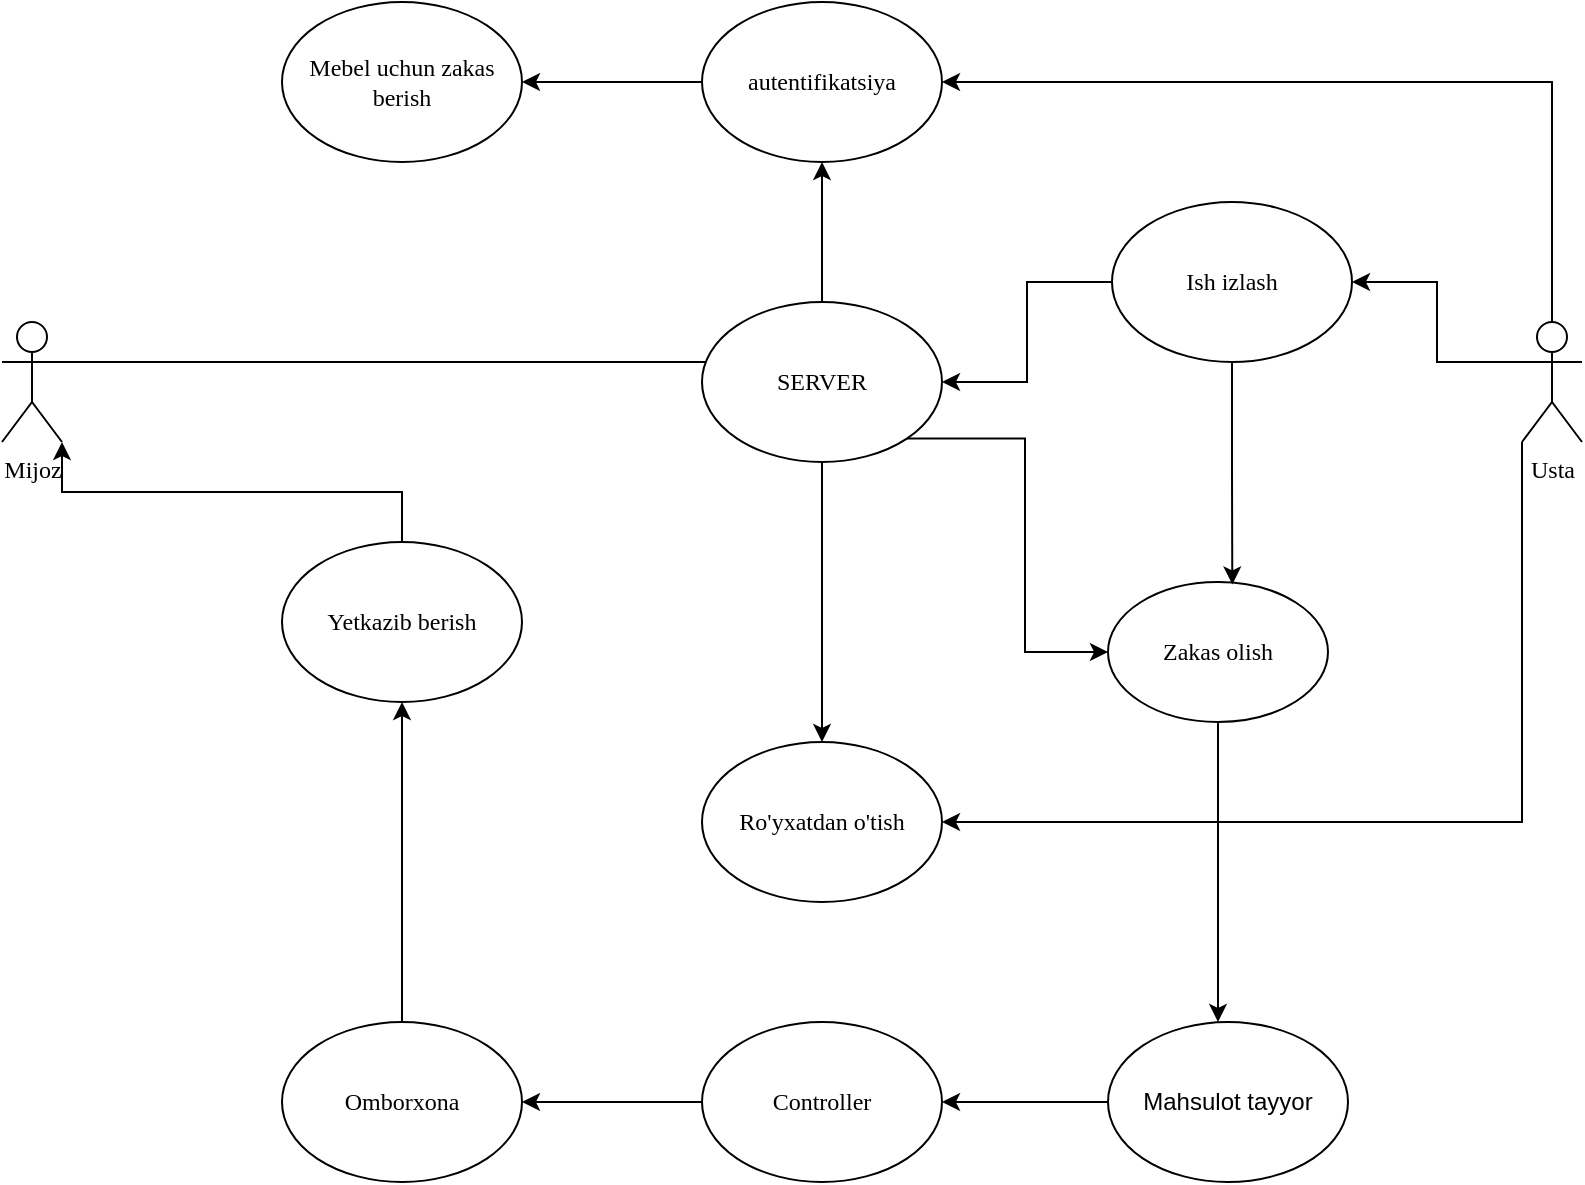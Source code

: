 <mxfile version="22.1.18" type="github">
  <diagram id="C5RBs43oDa-KdzZeNtuy" name="Page-1">
    <mxGraphModel dx="1179" dy="669" grid="1" gridSize="10" guides="1" tooltips="1" connect="1" arrows="1" fold="1" page="1" pageScale="1" pageWidth="827" pageHeight="1169" math="0" shadow="0">
      <root>
        <mxCell id="WIyWlLk6GJQsqaUBKTNV-0" />
        <mxCell id="WIyWlLk6GJQsqaUBKTNV-1" parent="WIyWlLk6GJQsqaUBKTNV-0" />
        <mxCell id="Rgezvz7ngerWHo1BFbQd-29" style="edgeStyle=orthogonalEdgeStyle;rounded=0;orthogonalLoop=1;jettySize=auto;html=1;exitX=1;exitY=0.333;exitDx=0;exitDy=0;exitPerimeter=0;" edge="1" parent="WIyWlLk6GJQsqaUBKTNV-1" source="Rgezvz7ngerWHo1BFbQd-0" target="Rgezvz7ngerWHo1BFbQd-2">
          <mxGeometry relative="1" as="geometry" />
        </mxCell>
        <mxCell id="Rgezvz7ngerWHo1BFbQd-0" value="Mijoz" style="shape=umlActor;verticalLabelPosition=bottom;verticalAlign=top;html=1;outlineConnect=0;labelBackgroundColor=none;fontFamily=Comic Sans MS;" vertex="1" parent="WIyWlLk6GJQsqaUBKTNV-1">
          <mxGeometry x="20" y="200" width="30" height="60" as="geometry" />
        </mxCell>
        <mxCell id="Rgezvz7ngerWHo1BFbQd-30" style="edgeStyle=orthogonalEdgeStyle;rounded=0;orthogonalLoop=1;jettySize=auto;html=1;exitX=0.5;exitY=0;exitDx=0;exitDy=0;entryX=0.5;entryY=1;entryDx=0;entryDy=0;" edge="1" parent="WIyWlLk6GJQsqaUBKTNV-1" source="Rgezvz7ngerWHo1BFbQd-1" target="Rgezvz7ngerWHo1BFbQd-4">
          <mxGeometry relative="1" as="geometry" />
        </mxCell>
        <mxCell id="Rgezvz7ngerWHo1BFbQd-38" style="edgeStyle=orthogonalEdgeStyle;rounded=0;orthogonalLoop=1;jettySize=auto;html=1;exitX=1;exitY=1;exitDx=0;exitDy=0;entryX=0;entryY=0.5;entryDx=0;entryDy=0;" edge="1" parent="WIyWlLk6GJQsqaUBKTNV-1" source="Rgezvz7ngerWHo1BFbQd-1" target="Rgezvz7ngerWHo1BFbQd-26">
          <mxGeometry relative="1" as="geometry" />
        </mxCell>
        <mxCell id="Rgezvz7ngerWHo1BFbQd-1" value="SERVER" style="ellipse;whiteSpace=wrap;html=1;fontFamily=Comic Sans MS;" vertex="1" parent="WIyWlLk6GJQsqaUBKTNV-1">
          <mxGeometry x="370" y="190" width="120" height="80" as="geometry" />
        </mxCell>
        <mxCell id="Rgezvz7ngerWHo1BFbQd-2" value="Ro&#39;yxatdan o&#39;tish" style="ellipse;whiteSpace=wrap;html=1;fontFamily=Comic Sans MS;" vertex="1" parent="WIyWlLk6GJQsqaUBKTNV-1">
          <mxGeometry x="370" y="410" width="120" height="80" as="geometry" />
        </mxCell>
        <mxCell id="Rgezvz7ngerWHo1BFbQd-31" style="edgeStyle=orthogonalEdgeStyle;rounded=0;orthogonalLoop=1;jettySize=auto;html=1;exitX=0;exitY=0.5;exitDx=0;exitDy=0;entryX=1;entryY=0.5;entryDx=0;entryDy=0;" edge="1" parent="WIyWlLk6GJQsqaUBKTNV-1" source="Rgezvz7ngerWHo1BFbQd-4" target="Rgezvz7ngerWHo1BFbQd-10">
          <mxGeometry relative="1" as="geometry" />
        </mxCell>
        <mxCell id="Rgezvz7ngerWHo1BFbQd-4" value="autentifikatsiya" style="ellipse;whiteSpace=wrap;html=1;fontFamily=Comic Sans MS;" vertex="1" parent="WIyWlLk6GJQsqaUBKTNV-1">
          <mxGeometry x="370" y="40" width="120" height="80" as="geometry" />
        </mxCell>
        <mxCell id="Rgezvz7ngerWHo1BFbQd-10" value="Mebel uchun zakas berish" style="ellipse;whiteSpace=wrap;html=1;fontFamily=Comic Sans MS;" vertex="1" parent="WIyWlLk6GJQsqaUBKTNV-1">
          <mxGeometry x="160" y="40" width="120" height="80" as="geometry" />
        </mxCell>
        <mxCell id="Rgezvz7ngerWHo1BFbQd-32" style="edgeStyle=orthogonalEdgeStyle;rounded=0;orthogonalLoop=1;jettySize=auto;html=1;exitX=0;exitY=1;exitDx=0;exitDy=0;exitPerimeter=0;entryX=1;entryY=0.5;entryDx=0;entryDy=0;" edge="1" parent="WIyWlLk6GJQsqaUBKTNV-1" source="Rgezvz7ngerWHo1BFbQd-16" target="Rgezvz7ngerWHo1BFbQd-2">
          <mxGeometry relative="1" as="geometry" />
        </mxCell>
        <mxCell id="Rgezvz7ngerWHo1BFbQd-33" style="edgeStyle=orthogonalEdgeStyle;rounded=0;orthogonalLoop=1;jettySize=auto;html=1;exitX=0.5;exitY=0;exitDx=0;exitDy=0;exitPerimeter=0;entryX=1;entryY=0.5;entryDx=0;entryDy=0;" edge="1" parent="WIyWlLk6GJQsqaUBKTNV-1" source="Rgezvz7ngerWHo1BFbQd-16" target="Rgezvz7ngerWHo1BFbQd-4">
          <mxGeometry relative="1" as="geometry" />
        </mxCell>
        <mxCell id="Rgezvz7ngerWHo1BFbQd-34" style="edgeStyle=orthogonalEdgeStyle;rounded=0;orthogonalLoop=1;jettySize=auto;html=1;exitX=0;exitY=0.333;exitDx=0;exitDy=0;exitPerimeter=0;entryX=1;entryY=0.5;entryDx=0;entryDy=0;" edge="1" parent="WIyWlLk6GJQsqaUBKTNV-1" source="Rgezvz7ngerWHo1BFbQd-16" target="Rgezvz7ngerWHo1BFbQd-23">
          <mxGeometry relative="1" as="geometry" />
        </mxCell>
        <mxCell id="Rgezvz7ngerWHo1BFbQd-16" value="Usta" style="shape=umlActor;verticalLabelPosition=bottom;verticalAlign=top;html=1;outlineConnect=0;fontFamily=Comic Sans MS;" vertex="1" parent="WIyWlLk6GJQsqaUBKTNV-1">
          <mxGeometry x="780" y="200" width="30" height="60" as="geometry" />
        </mxCell>
        <mxCell id="Rgezvz7ngerWHo1BFbQd-36" style="edgeStyle=orthogonalEdgeStyle;rounded=0;orthogonalLoop=1;jettySize=auto;html=1;exitX=0;exitY=0.5;exitDx=0;exitDy=0;" edge="1" parent="WIyWlLk6GJQsqaUBKTNV-1" source="Rgezvz7ngerWHo1BFbQd-23" target="Rgezvz7ngerWHo1BFbQd-1">
          <mxGeometry relative="1" as="geometry" />
        </mxCell>
        <mxCell id="Rgezvz7ngerWHo1BFbQd-23" value="Ish izlash" style="ellipse;whiteSpace=wrap;html=1;fontFamily=Comic Sans MS;" vertex="1" parent="WIyWlLk6GJQsqaUBKTNV-1">
          <mxGeometry x="575" y="140" width="120" height="80" as="geometry" />
        </mxCell>
        <mxCell id="Rgezvz7ngerWHo1BFbQd-24" value="Yetkazib berish" style="ellipse;whiteSpace=wrap;html=1;fontFamily=Comic Sans MS;" vertex="1" parent="WIyWlLk6GJQsqaUBKTNV-1">
          <mxGeometry x="160" y="310" width="120" height="80" as="geometry" />
        </mxCell>
        <mxCell id="Rgezvz7ngerWHo1BFbQd-43" style="edgeStyle=orthogonalEdgeStyle;rounded=0;orthogonalLoop=1;jettySize=auto;html=1;exitX=0.5;exitY=0;exitDx=0;exitDy=0;" edge="1" parent="WIyWlLk6GJQsqaUBKTNV-1" source="Rgezvz7ngerWHo1BFbQd-25" target="Rgezvz7ngerWHo1BFbQd-24">
          <mxGeometry relative="1" as="geometry" />
        </mxCell>
        <mxCell id="Rgezvz7ngerWHo1BFbQd-25" value="Omborxona" style="ellipse;whiteSpace=wrap;html=1;fontFamily=Comic Sans MS;" vertex="1" parent="WIyWlLk6GJQsqaUBKTNV-1">
          <mxGeometry x="160" y="550" width="120" height="80" as="geometry" />
        </mxCell>
        <mxCell id="Rgezvz7ngerWHo1BFbQd-39" style="edgeStyle=orthogonalEdgeStyle;rounded=0;orthogonalLoop=1;jettySize=auto;html=1;exitX=0.5;exitY=1;exitDx=0;exitDy=0;" edge="1" parent="WIyWlLk6GJQsqaUBKTNV-1" source="Rgezvz7ngerWHo1BFbQd-26">
          <mxGeometry relative="1" as="geometry">
            <mxPoint x="628" y="550" as="targetPoint" />
          </mxGeometry>
        </mxCell>
        <mxCell id="Rgezvz7ngerWHo1BFbQd-26" value="Zakas olish" style="ellipse;whiteSpace=wrap;html=1;fontFamily=Comic Sans MS;" vertex="1" parent="WIyWlLk6GJQsqaUBKTNV-1">
          <mxGeometry x="573" y="330" width="110" height="70" as="geometry" />
        </mxCell>
        <mxCell id="Rgezvz7ngerWHo1BFbQd-42" style="edgeStyle=orthogonalEdgeStyle;rounded=0;orthogonalLoop=1;jettySize=auto;html=1;exitX=0;exitY=0.5;exitDx=0;exitDy=0;entryX=1;entryY=0.5;entryDx=0;entryDy=0;" edge="1" parent="WIyWlLk6GJQsqaUBKTNV-1" source="Rgezvz7ngerWHo1BFbQd-28" target="Rgezvz7ngerWHo1BFbQd-25">
          <mxGeometry relative="1" as="geometry" />
        </mxCell>
        <mxCell id="Rgezvz7ngerWHo1BFbQd-28" value="Controller" style="ellipse;whiteSpace=wrap;html=1;fontFamily=Comic Sans MS;" vertex="1" parent="WIyWlLk6GJQsqaUBKTNV-1">
          <mxGeometry x="370" y="550" width="120" height="80" as="geometry" />
        </mxCell>
        <mxCell id="Rgezvz7ngerWHo1BFbQd-37" style="edgeStyle=orthogonalEdgeStyle;rounded=0;orthogonalLoop=1;jettySize=auto;html=1;exitX=0.5;exitY=1;exitDx=0;exitDy=0;entryX=0.565;entryY=0.017;entryDx=0;entryDy=0;entryPerimeter=0;" edge="1" parent="WIyWlLk6GJQsqaUBKTNV-1" source="Rgezvz7ngerWHo1BFbQd-23" target="Rgezvz7ngerWHo1BFbQd-26">
          <mxGeometry relative="1" as="geometry" />
        </mxCell>
        <mxCell id="Rgezvz7ngerWHo1BFbQd-41" style="edgeStyle=orthogonalEdgeStyle;rounded=0;orthogonalLoop=1;jettySize=auto;html=1;exitX=0;exitY=0.5;exitDx=0;exitDy=0;entryX=1;entryY=0.5;entryDx=0;entryDy=0;" edge="1" parent="WIyWlLk6GJQsqaUBKTNV-1" source="Rgezvz7ngerWHo1BFbQd-40" target="Rgezvz7ngerWHo1BFbQd-28">
          <mxGeometry relative="1" as="geometry" />
        </mxCell>
        <mxCell id="Rgezvz7ngerWHo1BFbQd-40" value="Mahsulot tayyor" style="ellipse;whiteSpace=wrap;html=1;" vertex="1" parent="WIyWlLk6GJQsqaUBKTNV-1">
          <mxGeometry x="573" y="550" width="120" height="80" as="geometry" />
        </mxCell>
        <mxCell id="Rgezvz7ngerWHo1BFbQd-44" style="edgeStyle=orthogonalEdgeStyle;rounded=0;orthogonalLoop=1;jettySize=auto;html=1;exitX=0.5;exitY=0;exitDx=0;exitDy=0;entryX=1;entryY=1;entryDx=0;entryDy=0;entryPerimeter=0;" edge="1" parent="WIyWlLk6GJQsqaUBKTNV-1" source="Rgezvz7ngerWHo1BFbQd-24" target="Rgezvz7ngerWHo1BFbQd-0">
          <mxGeometry relative="1" as="geometry" />
        </mxCell>
      </root>
    </mxGraphModel>
  </diagram>
</mxfile>

